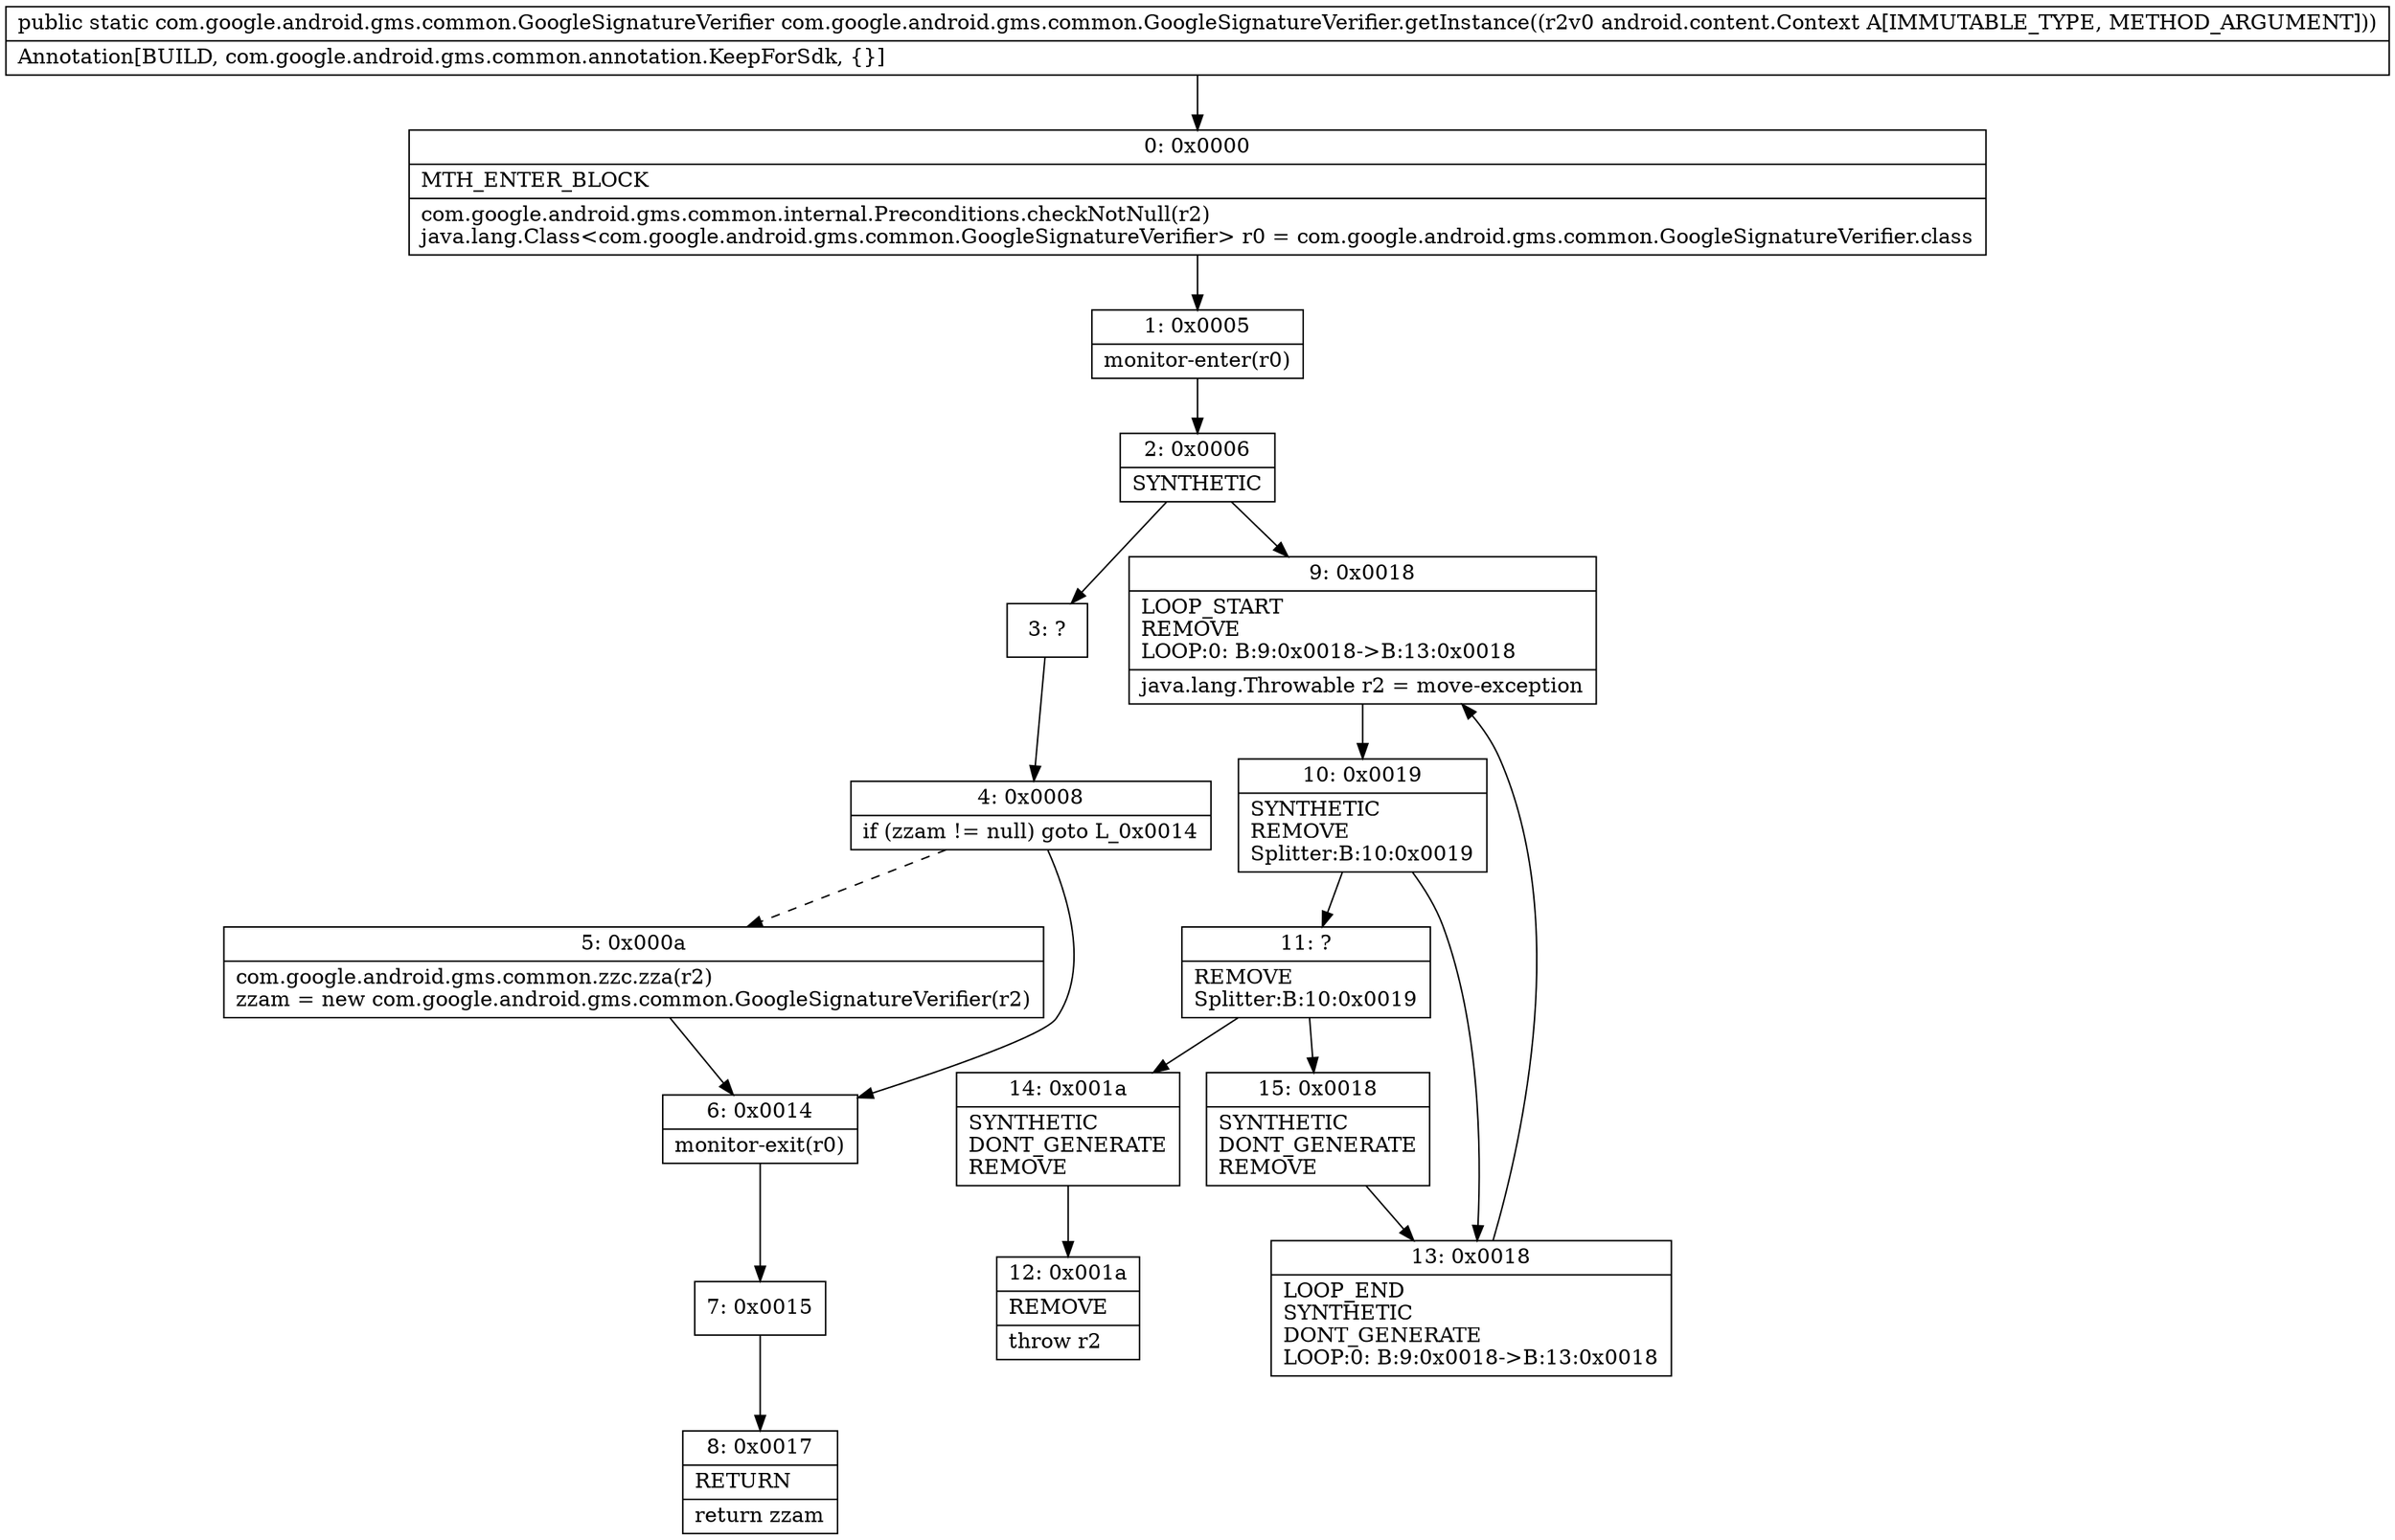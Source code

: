 digraph "CFG forcom.google.android.gms.common.GoogleSignatureVerifier.getInstance(Landroid\/content\/Context;)Lcom\/google\/android\/gms\/common\/GoogleSignatureVerifier;" {
Node_0 [shape=record,label="{0\:\ 0x0000|MTH_ENTER_BLOCK\l|com.google.android.gms.common.internal.Preconditions.checkNotNull(r2)\ljava.lang.Class\<com.google.android.gms.common.GoogleSignatureVerifier\> r0 = com.google.android.gms.common.GoogleSignatureVerifier.class\l}"];
Node_1 [shape=record,label="{1\:\ 0x0005|monitor\-enter(r0)\l}"];
Node_2 [shape=record,label="{2\:\ 0x0006|SYNTHETIC\l}"];
Node_3 [shape=record,label="{3\:\ ?}"];
Node_4 [shape=record,label="{4\:\ 0x0008|if (zzam != null) goto L_0x0014\l}"];
Node_5 [shape=record,label="{5\:\ 0x000a|com.google.android.gms.common.zzc.zza(r2)\lzzam = new com.google.android.gms.common.GoogleSignatureVerifier(r2)\l}"];
Node_6 [shape=record,label="{6\:\ 0x0014|monitor\-exit(r0)\l}"];
Node_7 [shape=record,label="{7\:\ 0x0015}"];
Node_8 [shape=record,label="{8\:\ 0x0017|RETURN\l|return zzam\l}"];
Node_9 [shape=record,label="{9\:\ 0x0018|LOOP_START\lREMOVE\lLOOP:0: B:9:0x0018\-\>B:13:0x0018\l|java.lang.Throwable r2 = move\-exception\l}"];
Node_10 [shape=record,label="{10\:\ 0x0019|SYNTHETIC\lREMOVE\lSplitter:B:10:0x0019\l}"];
Node_11 [shape=record,label="{11\:\ ?|REMOVE\lSplitter:B:10:0x0019\l}"];
Node_12 [shape=record,label="{12\:\ 0x001a|REMOVE\l|throw r2\l}"];
Node_13 [shape=record,label="{13\:\ 0x0018|LOOP_END\lSYNTHETIC\lDONT_GENERATE\lLOOP:0: B:9:0x0018\-\>B:13:0x0018\l}"];
Node_14 [shape=record,label="{14\:\ 0x001a|SYNTHETIC\lDONT_GENERATE\lREMOVE\l}"];
Node_15 [shape=record,label="{15\:\ 0x0018|SYNTHETIC\lDONT_GENERATE\lREMOVE\l}"];
MethodNode[shape=record,label="{public static com.google.android.gms.common.GoogleSignatureVerifier com.google.android.gms.common.GoogleSignatureVerifier.getInstance((r2v0 android.content.Context A[IMMUTABLE_TYPE, METHOD_ARGUMENT]))  | Annotation[BUILD, com.google.android.gms.common.annotation.KeepForSdk, \{\}]\l}"];
MethodNode -> Node_0;
Node_0 -> Node_1;
Node_1 -> Node_2;
Node_2 -> Node_3;
Node_2 -> Node_9;
Node_3 -> Node_4;
Node_4 -> Node_5[style=dashed];
Node_4 -> Node_6;
Node_5 -> Node_6;
Node_6 -> Node_7;
Node_7 -> Node_8;
Node_9 -> Node_10;
Node_10 -> Node_11;
Node_10 -> Node_13;
Node_11 -> Node_14;
Node_11 -> Node_15;
Node_13 -> Node_9;
Node_14 -> Node_12;
Node_15 -> Node_13;
}

